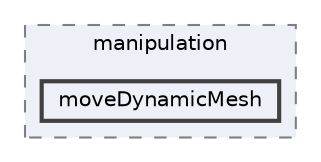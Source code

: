 digraph "applications/utilities/mesh/manipulation/moveDynamicMesh"
{
 // LATEX_PDF_SIZE
  bgcolor="transparent";
  edge [fontname=Helvetica,fontsize=10,labelfontname=Helvetica,labelfontsize=10];
  node [fontname=Helvetica,fontsize=10,shape=box,height=0.2,width=0.4];
  compound=true
  subgraph clusterdir_15449a1ef4a09517cc5e2efa6b11565e {
    graph [ bgcolor="#edf0f7", pencolor="grey50", label="manipulation", fontname=Helvetica,fontsize=10 style="filled,dashed", URL="dir_15449a1ef4a09517cc5e2efa6b11565e.html",tooltip=""]
  dir_db65e5d3be25a80ad7c224a72f1f73bc [label="moveDynamicMesh", fillcolor="#edf0f7", color="grey25", style="filled,bold", URL="dir_db65e5d3be25a80ad7c224a72f1f73bc.html",tooltip=""];
  }
}
